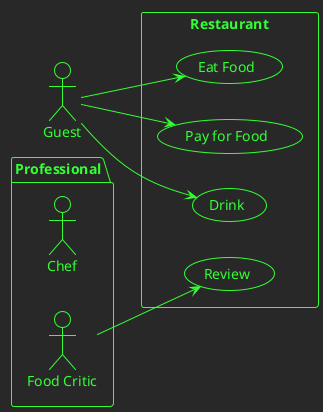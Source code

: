 ' Do not edit
' Theme Gallery
' autogenerated by script
'
@startuml
!theme crt-green
left to right direction

actor Guest as g
package Professional {
  actor Chef as c
  actor "Food Critic" as fc
}

rectangle Restaurant {
  usecase "Eat Food" as UC1
  usecase "Pay for Food" as UC2
  usecase "Drink" as UC3
  usecase "Review" as UC4
}

fc --> UC4
g --> UC1
g --> UC2
g --> UC3
@enduml
